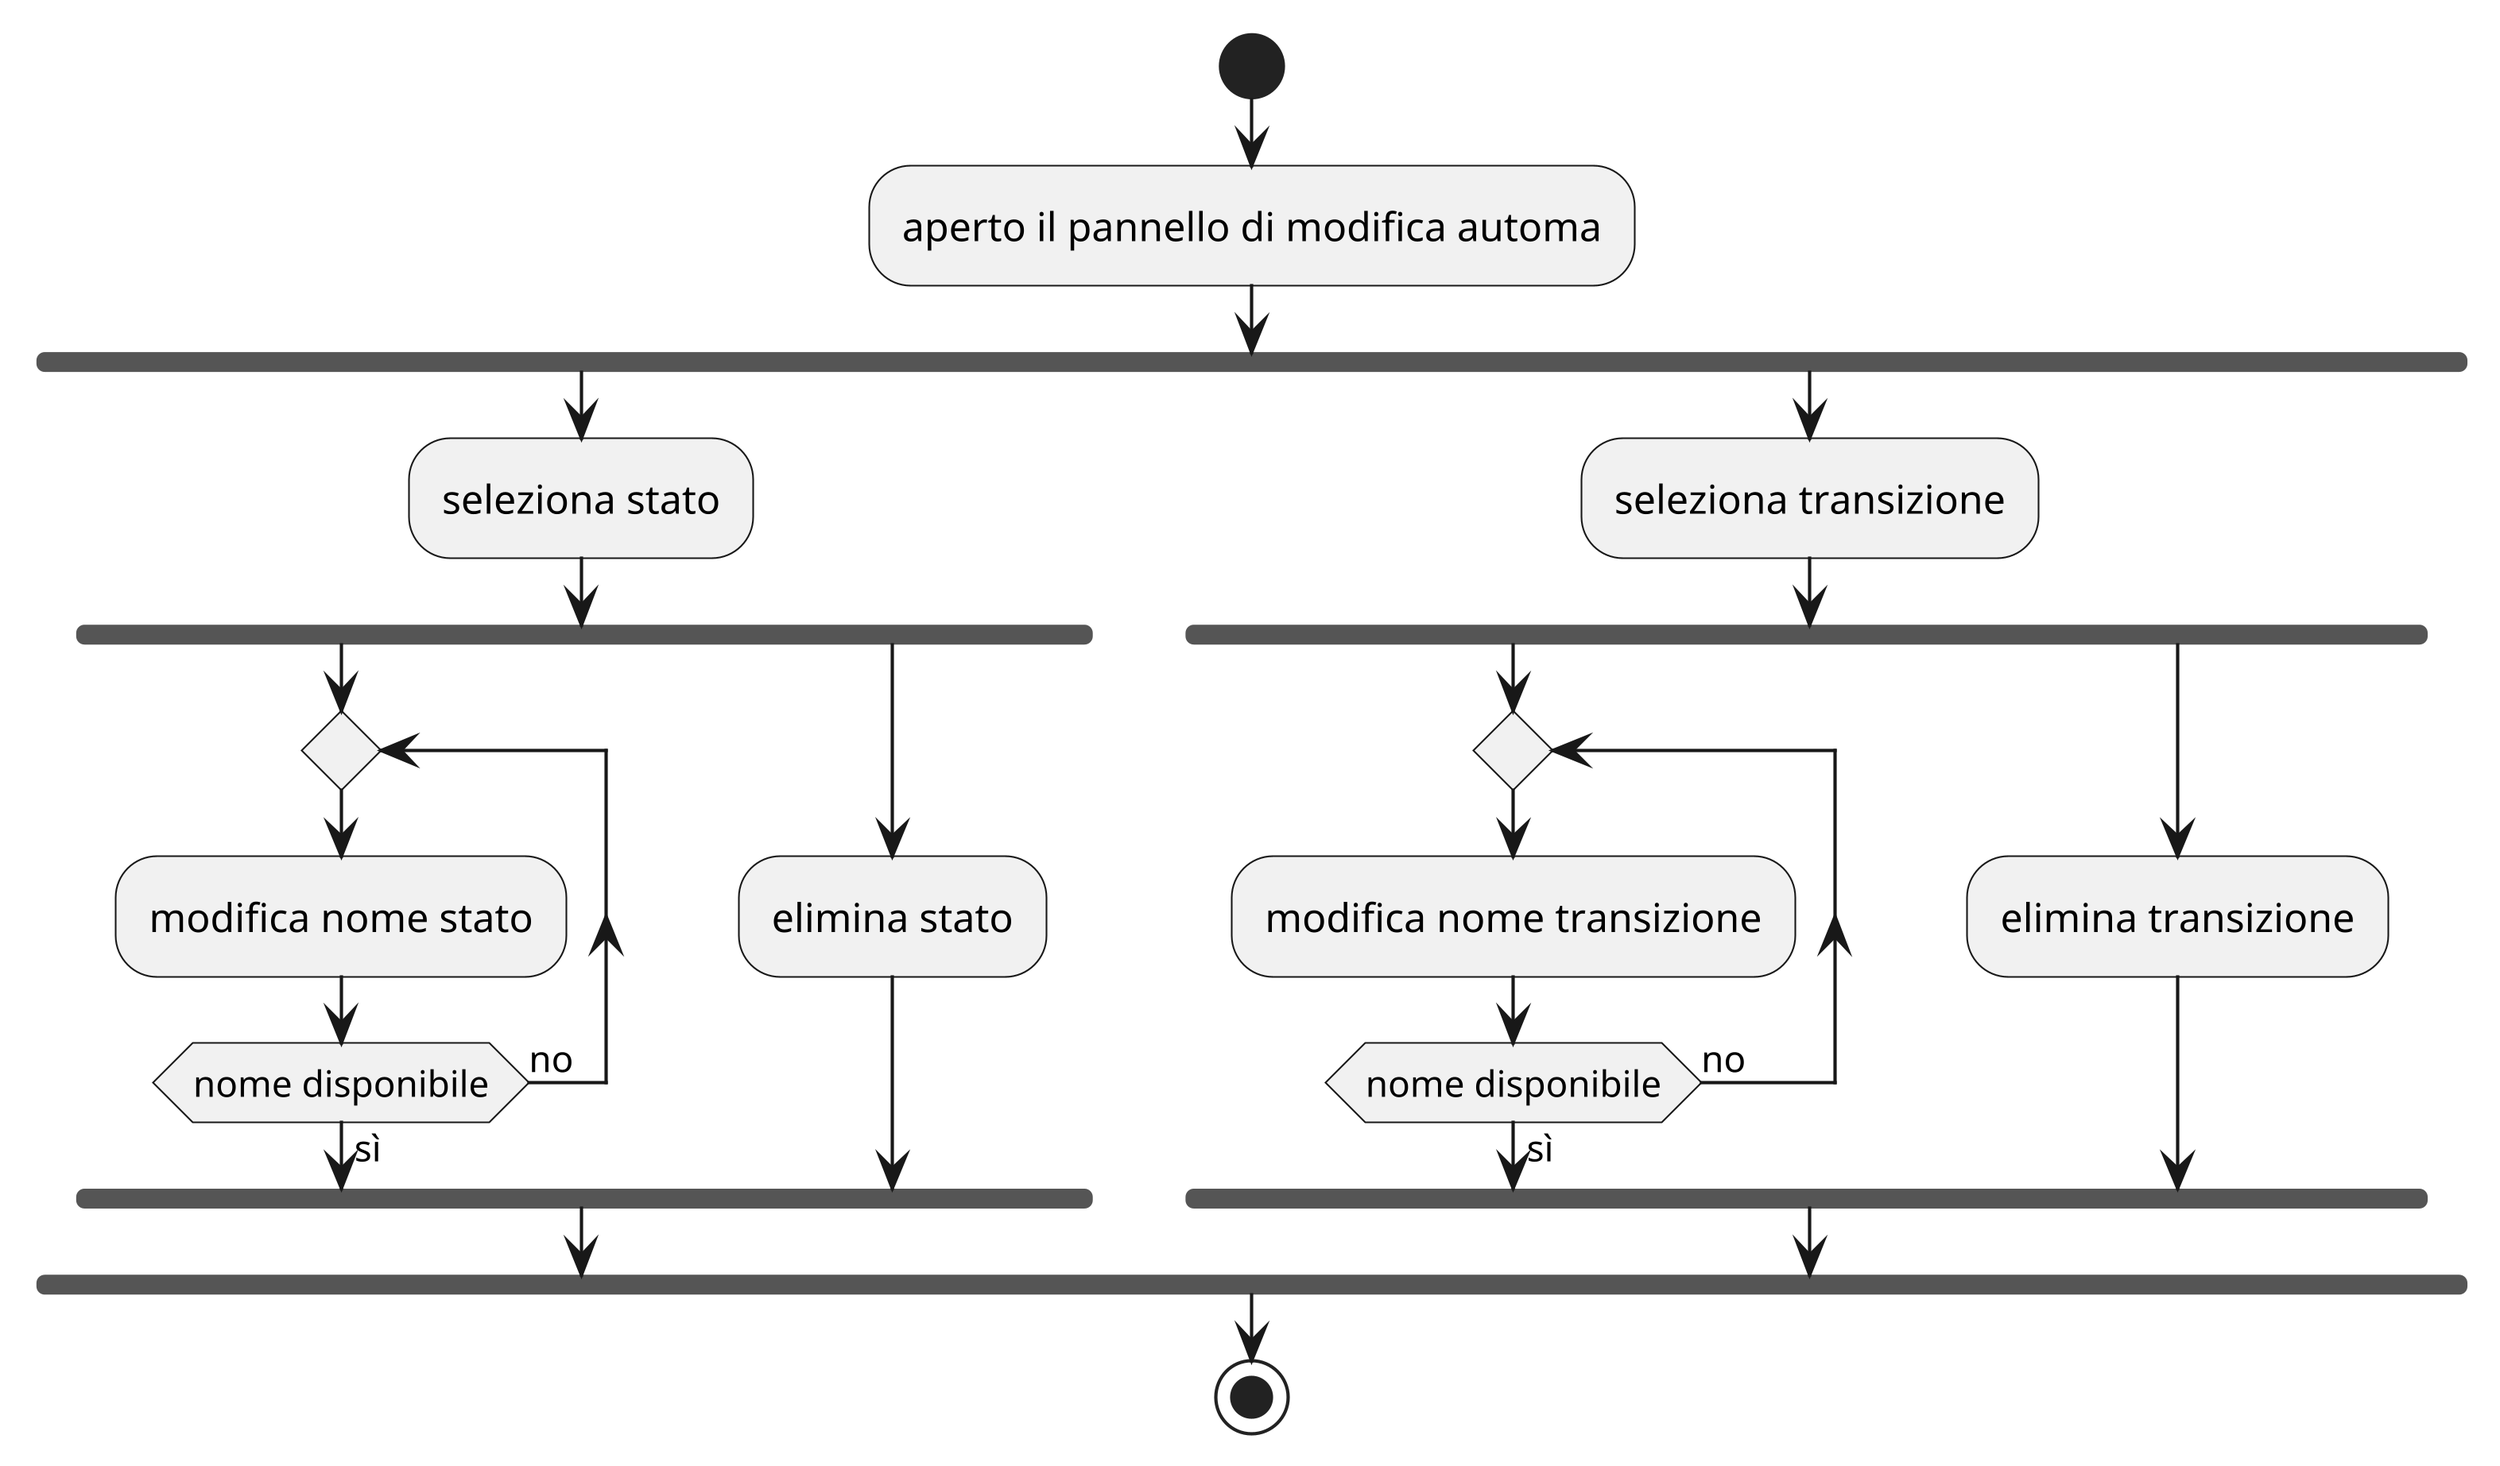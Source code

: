 @startuml
skinparam dpi 400
start
:aperto il pannello di modifica automa;
fork
:seleziona stato;
fork
repeat
:modifica nome stato;
repeat while(nome disponibile) is(no) not(sì)
fork again
:elimina stato;
end fork
fork again
:seleziona transizione;
fork
repeat
:modifica nome transizione;
repeat while(nome disponibile) is(no) not(sì)
fork again
:elimina transizione;
end fork
end fork
stop
@enduml